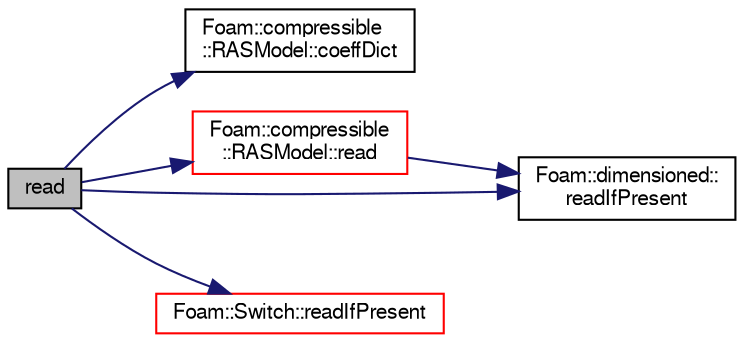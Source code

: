 digraph "read"
{
  bgcolor="transparent";
  edge [fontname="FreeSans",fontsize="10",labelfontname="FreeSans",labelfontsize="10"];
  node [fontname="FreeSans",fontsize="10",shape=record];
  rankdir="LR";
  Node2325 [label="read",height=0.2,width=0.4,color="black", fillcolor="grey75", style="filled", fontcolor="black"];
  Node2325 -> Node2326 [color="midnightblue",fontsize="10",style="solid",fontname="FreeSans"];
  Node2326 [label="Foam::compressible\l::RASModel::coeffDict",height=0.2,width=0.4,color="black",URL="$a30758.html#a200eb13d75fb73a9827b5f5c754e027f",tooltip="Const access to the coefficients dictionary. "];
  Node2325 -> Node2327 [color="midnightblue",fontsize="10",style="solid",fontname="FreeSans"];
  Node2327 [label="Foam::compressible\l::RASModel::read",height=0.2,width=0.4,color="red",URL="$a30758.html#af816873151ddb0126e98bb2f914d8ed5",tooltip="Read RASProperties dictionary. "];
  Node2327 -> Node2666 [color="midnightblue",fontsize="10",style="solid",fontname="FreeSans"];
  Node2666 [label="Foam::dimensioned::\lreadIfPresent",height=0.2,width=0.4,color="black",URL="$a26366.html#ae9908fe8be8b23b418bf2ae8987b9abd",tooltip="Update the value of dimensioned<Type> if found in the dictionary. "];
  Node2325 -> Node2666 [color="midnightblue",fontsize="10",style="solid",fontname="FreeSans"];
  Node2325 -> Node2668 [color="midnightblue",fontsize="10",style="solid",fontname="FreeSans"];
  Node2668 [label="Foam::Switch::readIfPresent",height=0.2,width=0.4,color="red",URL="$a27626.html#a101c7f63d05fabd4b89a8bc13c415382",tooltip="Update the value of the Switch if it is found in the dictionary. "];
}
